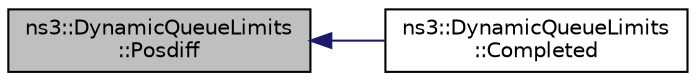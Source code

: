 digraph "ns3::DynamicQueueLimits::Posdiff"
{
  edge [fontname="Helvetica",fontsize="10",labelfontname="Helvetica",labelfontsize="10"];
  node [fontname="Helvetica",fontsize="10",shape=record];
  rankdir="LR";
  Node1 [label="ns3::DynamicQueueLimits\l::Posdiff",height=0.2,width=0.4,color="black", fillcolor="grey75", style="filled", fontcolor="black"];
  Node1 -> Node2 [dir="back",color="midnightblue",fontsize="10",style="solid"];
  Node2 [label="ns3::DynamicQueueLimits\l::Completed",height=0.2,width=0.4,color="black", fillcolor="white", style="filled",URL="$d6/dd0/classns3_1_1DynamicQueueLimits.html#afb93b0f1b631e8336de22fe0239d7f0a",tooltip="Record number of completed bytes and recalculate the limit. "];
}
